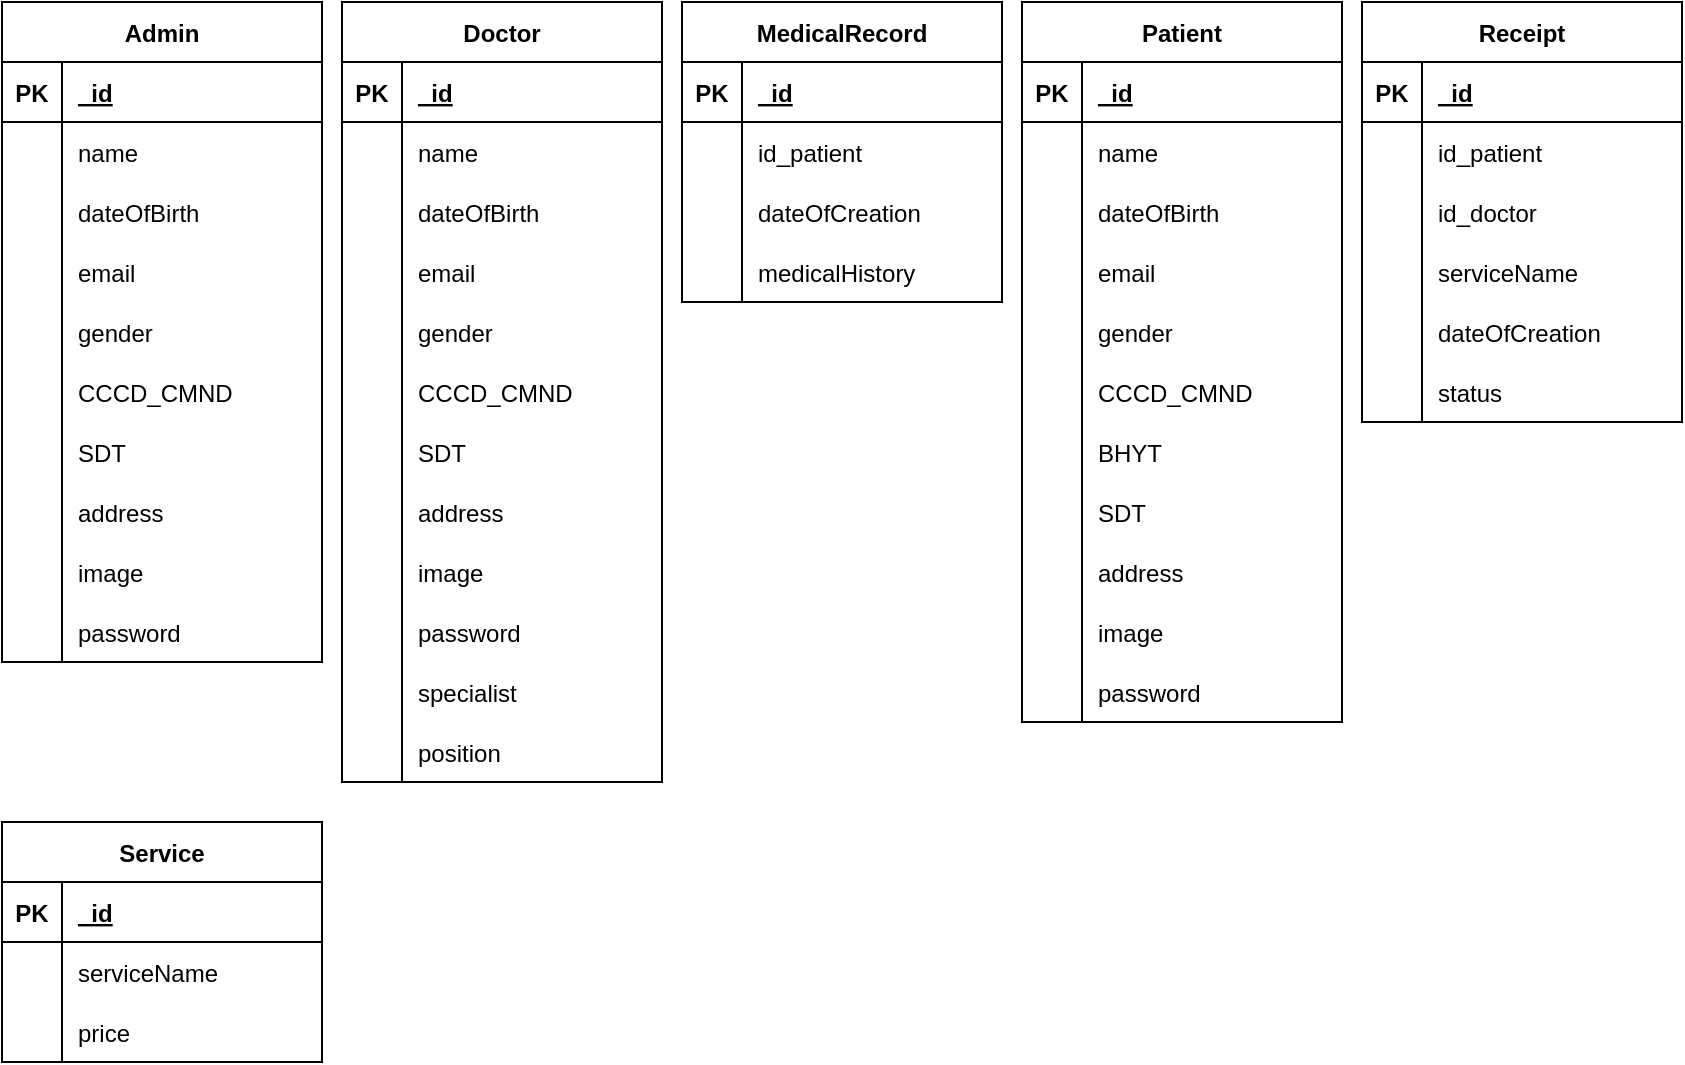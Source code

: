 <mxfile version="20.5.3" type="device"><diagram id="u1Y28nRv0qs1QC55Iq4A" name="Page-1"><mxGraphModel dx="990" dy="539" grid="1" gridSize="10" guides="1" tooltips="1" connect="1" arrows="1" fold="1" page="1" pageScale="1" pageWidth="850" pageHeight="1100" math="0" shadow="0"><root><mxCell id="0"/><mxCell id="1" parent="0"/><mxCell id="cPwUrWJ7BzKLh1DKmQXw-2" value="Admin" style="shape=table;startSize=30;container=1;collapsible=1;childLayout=tableLayout;fixedRows=1;rowLines=0;fontStyle=1;align=center;resizeLast=1;" parent="1" vertex="1"><mxGeometry width="160" height="330" as="geometry"><mxRectangle x="120" y="210" width="80" height="30" as="alternateBounds"/></mxGeometry></mxCell><mxCell id="cPwUrWJ7BzKLh1DKmQXw-3" value="" style="shape=tableRow;horizontal=0;startSize=0;swimlaneHead=0;swimlaneBody=0;fillColor=none;collapsible=0;dropTarget=0;points=[[0,0.5],[1,0.5]];portConstraint=eastwest;top=0;left=0;right=0;bottom=1;" parent="cPwUrWJ7BzKLh1DKmQXw-2" vertex="1"><mxGeometry y="30" width="160" height="30" as="geometry"/></mxCell><mxCell id="cPwUrWJ7BzKLh1DKmQXw-4" value="PK" style="shape=partialRectangle;connectable=0;fillColor=none;top=0;left=0;bottom=0;right=0;fontStyle=1;overflow=hidden;" parent="cPwUrWJ7BzKLh1DKmQXw-3" vertex="1"><mxGeometry width="30" height="30" as="geometry"><mxRectangle width="30" height="30" as="alternateBounds"/></mxGeometry></mxCell><mxCell id="cPwUrWJ7BzKLh1DKmQXw-5" value="_id" style="shape=partialRectangle;connectable=0;fillColor=none;top=0;left=0;bottom=0;right=0;align=left;spacingLeft=6;fontStyle=5;overflow=hidden;" parent="cPwUrWJ7BzKLh1DKmQXw-3" vertex="1"><mxGeometry x="30" width="130" height="30" as="geometry"><mxRectangle width="130" height="30" as="alternateBounds"/></mxGeometry></mxCell><mxCell id="cPwUrWJ7BzKLh1DKmQXw-6" value="" style="shape=tableRow;horizontal=0;startSize=0;swimlaneHead=0;swimlaneBody=0;fillColor=none;collapsible=0;dropTarget=0;points=[[0,0.5],[1,0.5]];portConstraint=eastwest;top=0;left=0;right=0;bottom=0;" parent="cPwUrWJ7BzKLh1DKmQXw-2" vertex="1"><mxGeometry y="60" width="160" height="30" as="geometry"/></mxCell><mxCell id="cPwUrWJ7BzKLh1DKmQXw-7" value="" style="shape=partialRectangle;connectable=0;fillColor=none;top=0;left=0;bottom=0;right=0;editable=1;overflow=hidden;" parent="cPwUrWJ7BzKLh1DKmQXw-6" vertex="1"><mxGeometry width="30" height="30" as="geometry"><mxRectangle width="30" height="30" as="alternateBounds"/></mxGeometry></mxCell><mxCell id="cPwUrWJ7BzKLh1DKmQXw-8" value="name" style="shape=partialRectangle;connectable=0;fillColor=none;top=0;left=0;bottom=0;right=0;align=left;spacingLeft=6;overflow=hidden;" parent="cPwUrWJ7BzKLh1DKmQXw-6" vertex="1"><mxGeometry x="30" width="130" height="30" as="geometry"><mxRectangle width="130" height="30" as="alternateBounds"/></mxGeometry></mxCell><mxCell id="cPwUrWJ7BzKLh1DKmQXw-9" value="" style="shape=tableRow;horizontal=0;startSize=0;swimlaneHead=0;swimlaneBody=0;fillColor=none;collapsible=0;dropTarget=0;points=[[0,0.5],[1,0.5]];portConstraint=eastwest;top=0;left=0;right=0;bottom=0;" parent="cPwUrWJ7BzKLh1DKmQXw-2" vertex="1"><mxGeometry y="90" width="160" height="30" as="geometry"/></mxCell><mxCell id="cPwUrWJ7BzKLh1DKmQXw-10" value="" style="shape=partialRectangle;connectable=0;fillColor=none;top=0;left=0;bottom=0;right=0;editable=1;overflow=hidden;" parent="cPwUrWJ7BzKLh1DKmQXw-9" vertex="1"><mxGeometry width="30" height="30" as="geometry"><mxRectangle width="30" height="30" as="alternateBounds"/></mxGeometry></mxCell><mxCell id="cPwUrWJ7BzKLh1DKmQXw-11" value="dateOfBirth" style="shape=partialRectangle;connectable=0;fillColor=none;top=0;left=0;bottom=0;right=0;align=left;spacingLeft=6;overflow=hidden;" parent="cPwUrWJ7BzKLh1DKmQXw-9" vertex="1"><mxGeometry x="30" width="130" height="30" as="geometry"><mxRectangle width="130" height="30" as="alternateBounds"/></mxGeometry></mxCell><mxCell id="cPwUrWJ7BzKLh1DKmQXw-15" value="" style="shape=tableRow;horizontal=0;startSize=0;swimlaneHead=0;swimlaneBody=0;fillColor=none;collapsible=0;dropTarget=0;points=[[0,0.5],[1,0.5]];portConstraint=eastwest;top=0;left=0;right=0;bottom=0;" parent="cPwUrWJ7BzKLh1DKmQXw-2" vertex="1"><mxGeometry y="120" width="160" height="30" as="geometry"/></mxCell><mxCell id="cPwUrWJ7BzKLh1DKmQXw-16" value="" style="shape=partialRectangle;connectable=0;fillColor=none;top=0;left=0;bottom=0;right=0;editable=1;overflow=hidden;" parent="cPwUrWJ7BzKLh1DKmQXw-15" vertex="1"><mxGeometry width="30" height="30" as="geometry"><mxRectangle width="30" height="30" as="alternateBounds"/></mxGeometry></mxCell><mxCell id="cPwUrWJ7BzKLh1DKmQXw-17" value="email" style="shape=partialRectangle;connectable=0;fillColor=none;top=0;left=0;bottom=0;right=0;align=left;spacingLeft=6;overflow=hidden;" parent="cPwUrWJ7BzKLh1DKmQXw-15" vertex="1"><mxGeometry x="30" width="130" height="30" as="geometry"><mxRectangle width="130" height="30" as="alternateBounds"/></mxGeometry></mxCell><mxCell id="cPwUrWJ7BzKLh1DKmQXw-18" value="" style="shape=tableRow;horizontal=0;startSize=0;swimlaneHead=0;swimlaneBody=0;fillColor=none;collapsible=0;dropTarget=0;points=[[0,0.5],[1,0.5]];portConstraint=eastwest;top=0;left=0;right=0;bottom=0;" parent="cPwUrWJ7BzKLh1DKmQXw-2" vertex="1"><mxGeometry y="150" width="160" height="30" as="geometry"/></mxCell><mxCell id="cPwUrWJ7BzKLh1DKmQXw-19" value="" style="shape=partialRectangle;connectable=0;fillColor=none;top=0;left=0;bottom=0;right=0;editable=1;overflow=hidden;" parent="cPwUrWJ7BzKLh1DKmQXw-18" vertex="1"><mxGeometry width="30" height="30" as="geometry"><mxRectangle width="30" height="30" as="alternateBounds"/></mxGeometry></mxCell><mxCell id="cPwUrWJ7BzKLh1DKmQXw-20" value="gender" style="shape=partialRectangle;connectable=0;fillColor=none;top=0;left=0;bottom=0;right=0;align=left;spacingLeft=6;overflow=hidden;" parent="cPwUrWJ7BzKLh1DKmQXw-18" vertex="1"><mxGeometry x="30" width="130" height="30" as="geometry"><mxRectangle width="130" height="30" as="alternateBounds"/></mxGeometry></mxCell><mxCell id="cPwUrWJ7BzKLh1DKmQXw-21" value="" style="shape=tableRow;horizontal=0;startSize=0;swimlaneHead=0;swimlaneBody=0;fillColor=none;collapsible=0;dropTarget=0;points=[[0,0.5],[1,0.5]];portConstraint=eastwest;top=0;left=0;right=0;bottom=0;" parent="cPwUrWJ7BzKLh1DKmQXw-2" vertex="1"><mxGeometry y="180" width="160" height="30" as="geometry"/></mxCell><mxCell id="cPwUrWJ7BzKLh1DKmQXw-22" value="" style="shape=partialRectangle;connectable=0;fillColor=none;top=0;left=0;bottom=0;right=0;editable=1;overflow=hidden;" parent="cPwUrWJ7BzKLh1DKmQXw-21" vertex="1"><mxGeometry width="30" height="30" as="geometry"><mxRectangle width="30" height="30" as="alternateBounds"/></mxGeometry></mxCell><mxCell id="cPwUrWJ7BzKLh1DKmQXw-23" value="CCCD_CMND" style="shape=partialRectangle;connectable=0;fillColor=none;top=0;left=0;bottom=0;right=0;align=left;spacingLeft=6;overflow=hidden;" parent="cPwUrWJ7BzKLh1DKmQXw-21" vertex="1"><mxGeometry x="30" width="130" height="30" as="geometry"><mxRectangle width="130" height="30" as="alternateBounds"/></mxGeometry></mxCell><mxCell id="cPwUrWJ7BzKLh1DKmQXw-24" value="" style="shape=tableRow;horizontal=0;startSize=0;swimlaneHead=0;swimlaneBody=0;fillColor=none;collapsible=0;dropTarget=0;points=[[0,0.5],[1,0.5]];portConstraint=eastwest;top=0;left=0;right=0;bottom=0;" parent="cPwUrWJ7BzKLh1DKmQXw-2" vertex="1"><mxGeometry y="210" width="160" height="30" as="geometry"/></mxCell><mxCell id="cPwUrWJ7BzKLh1DKmQXw-25" value="" style="shape=partialRectangle;connectable=0;fillColor=none;top=0;left=0;bottom=0;right=0;editable=1;overflow=hidden;" parent="cPwUrWJ7BzKLh1DKmQXw-24" vertex="1"><mxGeometry width="30" height="30" as="geometry"><mxRectangle width="30" height="30" as="alternateBounds"/></mxGeometry></mxCell><mxCell id="cPwUrWJ7BzKLh1DKmQXw-26" value="SDT" style="shape=partialRectangle;connectable=0;fillColor=none;top=0;left=0;bottom=0;right=0;align=left;spacingLeft=6;overflow=hidden;" parent="cPwUrWJ7BzKLh1DKmQXw-24" vertex="1"><mxGeometry x="30" width="130" height="30" as="geometry"><mxRectangle width="130" height="30" as="alternateBounds"/></mxGeometry></mxCell><mxCell id="cPwUrWJ7BzKLh1DKmQXw-27" value="" style="shape=tableRow;horizontal=0;startSize=0;swimlaneHead=0;swimlaneBody=0;fillColor=none;collapsible=0;dropTarget=0;points=[[0,0.5],[1,0.5]];portConstraint=eastwest;top=0;left=0;right=0;bottom=0;" parent="cPwUrWJ7BzKLh1DKmQXw-2" vertex="1"><mxGeometry y="240" width="160" height="30" as="geometry"/></mxCell><mxCell id="cPwUrWJ7BzKLh1DKmQXw-28" value="" style="shape=partialRectangle;connectable=0;fillColor=none;top=0;left=0;bottom=0;right=0;editable=1;overflow=hidden;" parent="cPwUrWJ7BzKLh1DKmQXw-27" vertex="1"><mxGeometry width="30" height="30" as="geometry"><mxRectangle width="30" height="30" as="alternateBounds"/></mxGeometry></mxCell><mxCell id="cPwUrWJ7BzKLh1DKmQXw-29" value="address" style="shape=partialRectangle;connectable=0;fillColor=none;top=0;left=0;bottom=0;right=0;align=left;spacingLeft=6;overflow=hidden;" parent="cPwUrWJ7BzKLh1DKmQXw-27" vertex="1"><mxGeometry x="30" width="130" height="30" as="geometry"><mxRectangle width="130" height="30" as="alternateBounds"/></mxGeometry></mxCell><mxCell id="cPwUrWJ7BzKLh1DKmQXw-30" value="" style="shape=tableRow;horizontal=0;startSize=0;swimlaneHead=0;swimlaneBody=0;fillColor=none;collapsible=0;dropTarget=0;points=[[0,0.5],[1,0.5]];portConstraint=eastwest;top=0;left=0;right=0;bottom=0;" parent="cPwUrWJ7BzKLh1DKmQXw-2" vertex="1"><mxGeometry y="270" width="160" height="30" as="geometry"/></mxCell><mxCell id="cPwUrWJ7BzKLh1DKmQXw-31" value="" style="shape=partialRectangle;connectable=0;fillColor=none;top=0;left=0;bottom=0;right=0;editable=1;overflow=hidden;" parent="cPwUrWJ7BzKLh1DKmQXw-30" vertex="1"><mxGeometry width="30" height="30" as="geometry"><mxRectangle width="30" height="30" as="alternateBounds"/></mxGeometry></mxCell><mxCell id="cPwUrWJ7BzKLh1DKmQXw-32" value="image" style="shape=partialRectangle;connectable=0;fillColor=none;top=0;left=0;bottom=0;right=0;align=left;spacingLeft=6;overflow=hidden;" parent="cPwUrWJ7BzKLh1DKmQXw-30" vertex="1"><mxGeometry x="30" width="130" height="30" as="geometry"><mxRectangle width="130" height="30" as="alternateBounds"/></mxGeometry></mxCell><mxCell id="cPwUrWJ7BzKLh1DKmQXw-12" value="" style="shape=tableRow;horizontal=0;startSize=0;swimlaneHead=0;swimlaneBody=0;fillColor=none;collapsible=0;dropTarget=0;points=[[0,0.5],[1,0.5]];portConstraint=eastwest;top=0;left=0;right=0;bottom=0;" parent="cPwUrWJ7BzKLh1DKmQXw-2" vertex="1"><mxGeometry y="300" width="160" height="30" as="geometry"/></mxCell><mxCell id="cPwUrWJ7BzKLh1DKmQXw-13" value="" style="shape=partialRectangle;connectable=0;fillColor=none;top=0;left=0;bottom=0;right=0;editable=1;overflow=hidden;" parent="cPwUrWJ7BzKLh1DKmQXw-12" vertex="1"><mxGeometry width="30" height="30" as="geometry"><mxRectangle width="30" height="30" as="alternateBounds"/></mxGeometry></mxCell><mxCell id="cPwUrWJ7BzKLh1DKmQXw-14" value="password" style="shape=partialRectangle;connectable=0;fillColor=none;top=0;left=0;bottom=0;right=0;align=left;spacingLeft=6;overflow=hidden;" parent="cPwUrWJ7BzKLh1DKmQXw-12" vertex="1"><mxGeometry x="30" width="130" height="30" as="geometry"><mxRectangle width="130" height="30" as="alternateBounds"/></mxGeometry></mxCell><mxCell id="cPwUrWJ7BzKLh1DKmQXw-33" value="Doctor" style="shape=table;startSize=30;container=1;collapsible=1;childLayout=tableLayout;fixedRows=1;rowLines=0;fontStyle=1;align=center;resizeLast=1;" parent="1" vertex="1"><mxGeometry x="170" width="160" height="390" as="geometry"><mxRectangle x="120" y="210" width="80" height="30" as="alternateBounds"/></mxGeometry></mxCell><mxCell id="cPwUrWJ7BzKLh1DKmQXw-34" value="" style="shape=tableRow;horizontal=0;startSize=0;swimlaneHead=0;swimlaneBody=0;fillColor=none;collapsible=0;dropTarget=0;points=[[0,0.5],[1,0.5]];portConstraint=eastwest;top=0;left=0;right=0;bottom=1;" parent="cPwUrWJ7BzKLh1DKmQXw-33" vertex="1"><mxGeometry y="30" width="160" height="30" as="geometry"/></mxCell><mxCell id="cPwUrWJ7BzKLh1DKmQXw-35" value="PK" style="shape=partialRectangle;connectable=0;fillColor=none;top=0;left=0;bottom=0;right=0;fontStyle=1;overflow=hidden;" parent="cPwUrWJ7BzKLh1DKmQXw-34" vertex="1"><mxGeometry width="30" height="30" as="geometry"><mxRectangle width="30" height="30" as="alternateBounds"/></mxGeometry></mxCell><mxCell id="cPwUrWJ7BzKLh1DKmQXw-36" value="_id" style="shape=partialRectangle;connectable=0;fillColor=none;top=0;left=0;bottom=0;right=0;align=left;spacingLeft=6;fontStyle=5;overflow=hidden;" parent="cPwUrWJ7BzKLh1DKmQXw-34" vertex="1"><mxGeometry x="30" width="130" height="30" as="geometry"><mxRectangle width="130" height="30" as="alternateBounds"/></mxGeometry></mxCell><mxCell id="cPwUrWJ7BzKLh1DKmQXw-37" value="" style="shape=tableRow;horizontal=0;startSize=0;swimlaneHead=0;swimlaneBody=0;fillColor=none;collapsible=0;dropTarget=0;points=[[0,0.5],[1,0.5]];portConstraint=eastwest;top=0;left=0;right=0;bottom=0;" parent="cPwUrWJ7BzKLh1DKmQXw-33" vertex="1"><mxGeometry y="60" width="160" height="30" as="geometry"/></mxCell><mxCell id="cPwUrWJ7BzKLh1DKmQXw-38" value="" style="shape=partialRectangle;connectable=0;fillColor=none;top=0;left=0;bottom=0;right=0;editable=1;overflow=hidden;" parent="cPwUrWJ7BzKLh1DKmQXw-37" vertex="1"><mxGeometry width="30" height="30" as="geometry"><mxRectangle width="30" height="30" as="alternateBounds"/></mxGeometry></mxCell><mxCell id="cPwUrWJ7BzKLh1DKmQXw-39" value="name" style="shape=partialRectangle;connectable=0;fillColor=none;top=0;left=0;bottom=0;right=0;align=left;spacingLeft=6;overflow=hidden;" parent="cPwUrWJ7BzKLh1DKmQXw-37" vertex="1"><mxGeometry x="30" width="130" height="30" as="geometry"><mxRectangle width="130" height="30" as="alternateBounds"/></mxGeometry></mxCell><mxCell id="cPwUrWJ7BzKLh1DKmQXw-40" value="" style="shape=tableRow;horizontal=0;startSize=0;swimlaneHead=0;swimlaneBody=0;fillColor=none;collapsible=0;dropTarget=0;points=[[0,0.5],[1,0.5]];portConstraint=eastwest;top=0;left=0;right=0;bottom=0;" parent="cPwUrWJ7BzKLh1DKmQXw-33" vertex="1"><mxGeometry y="90" width="160" height="30" as="geometry"/></mxCell><mxCell id="cPwUrWJ7BzKLh1DKmQXw-41" value="" style="shape=partialRectangle;connectable=0;fillColor=none;top=0;left=0;bottom=0;right=0;editable=1;overflow=hidden;" parent="cPwUrWJ7BzKLh1DKmQXw-40" vertex="1"><mxGeometry width="30" height="30" as="geometry"><mxRectangle width="30" height="30" as="alternateBounds"/></mxGeometry></mxCell><mxCell id="cPwUrWJ7BzKLh1DKmQXw-42" value="dateOfBirth" style="shape=partialRectangle;connectable=0;fillColor=none;top=0;left=0;bottom=0;right=0;align=left;spacingLeft=6;overflow=hidden;" parent="cPwUrWJ7BzKLh1DKmQXw-40" vertex="1"><mxGeometry x="30" width="130" height="30" as="geometry"><mxRectangle width="130" height="30" as="alternateBounds"/></mxGeometry></mxCell><mxCell id="cPwUrWJ7BzKLh1DKmQXw-43" value="" style="shape=tableRow;horizontal=0;startSize=0;swimlaneHead=0;swimlaneBody=0;fillColor=none;collapsible=0;dropTarget=0;points=[[0,0.5],[1,0.5]];portConstraint=eastwest;top=0;left=0;right=0;bottom=0;" parent="cPwUrWJ7BzKLh1DKmQXw-33" vertex="1"><mxGeometry y="120" width="160" height="30" as="geometry"/></mxCell><mxCell id="cPwUrWJ7BzKLh1DKmQXw-44" value="" style="shape=partialRectangle;connectable=0;fillColor=none;top=0;left=0;bottom=0;right=0;editable=1;overflow=hidden;" parent="cPwUrWJ7BzKLh1DKmQXw-43" vertex="1"><mxGeometry width="30" height="30" as="geometry"><mxRectangle width="30" height="30" as="alternateBounds"/></mxGeometry></mxCell><mxCell id="cPwUrWJ7BzKLh1DKmQXw-45" value="email" style="shape=partialRectangle;connectable=0;fillColor=none;top=0;left=0;bottom=0;right=0;align=left;spacingLeft=6;overflow=hidden;" parent="cPwUrWJ7BzKLh1DKmQXw-43" vertex="1"><mxGeometry x="30" width="130" height="30" as="geometry"><mxRectangle width="130" height="30" as="alternateBounds"/></mxGeometry></mxCell><mxCell id="cPwUrWJ7BzKLh1DKmQXw-46" value="" style="shape=tableRow;horizontal=0;startSize=0;swimlaneHead=0;swimlaneBody=0;fillColor=none;collapsible=0;dropTarget=0;points=[[0,0.5],[1,0.5]];portConstraint=eastwest;top=0;left=0;right=0;bottom=0;" parent="cPwUrWJ7BzKLh1DKmQXw-33" vertex="1"><mxGeometry y="150" width="160" height="30" as="geometry"/></mxCell><mxCell id="cPwUrWJ7BzKLh1DKmQXw-47" value="" style="shape=partialRectangle;connectable=0;fillColor=none;top=0;left=0;bottom=0;right=0;editable=1;overflow=hidden;" parent="cPwUrWJ7BzKLh1DKmQXw-46" vertex="1"><mxGeometry width="30" height="30" as="geometry"><mxRectangle width="30" height="30" as="alternateBounds"/></mxGeometry></mxCell><mxCell id="cPwUrWJ7BzKLh1DKmQXw-48" value="gender" style="shape=partialRectangle;connectable=0;fillColor=none;top=0;left=0;bottom=0;right=0;align=left;spacingLeft=6;overflow=hidden;" parent="cPwUrWJ7BzKLh1DKmQXw-46" vertex="1"><mxGeometry x="30" width="130" height="30" as="geometry"><mxRectangle width="130" height="30" as="alternateBounds"/></mxGeometry></mxCell><mxCell id="cPwUrWJ7BzKLh1DKmQXw-49" value="" style="shape=tableRow;horizontal=0;startSize=0;swimlaneHead=0;swimlaneBody=0;fillColor=none;collapsible=0;dropTarget=0;points=[[0,0.5],[1,0.5]];portConstraint=eastwest;top=0;left=0;right=0;bottom=0;" parent="cPwUrWJ7BzKLh1DKmQXw-33" vertex="1"><mxGeometry y="180" width="160" height="30" as="geometry"/></mxCell><mxCell id="cPwUrWJ7BzKLh1DKmQXw-50" value="" style="shape=partialRectangle;connectable=0;fillColor=none;top=0;left=0;bottom=0;right=0;editable=1;overflow=hidden;" parent="cPwUrWJ7BzKLh1DKmQXw-49" vertex="1"><mxGeometry width="30" height="30" as="geometry"><mxRectangle width="30" height="30" as="alternateBounds"/></mxGeometry></mxCell><mxCell id="cPwUrWJ7BzKLh1DKmQXw-51" value="CCCD_CMND" style="shape=partialRectangle;connectable=0;fillColor=none;top=0;left=0;bottom=0;right=0;align=left;spacingLeft=6;overflow=hidden;" parent="cPwUrWJ7BzKLh1DKmQXw-49" vertex="1"><mxGeometry x="30" width="130" height="30" as="geometry"><mxRectangle width="130" height="30" as="alternateBounds"/></mxGeometry></mxCell><mxCell id="cPwUrWJ7BzKLh1DKmQXw-52" value="" style="shape=tableRow;horizontal=0;startSize=0;swimlaneHead=0;swimlaneBody=0;fillColor=none;collapsible=0;dropTarget=0;points=[[0,0.5],[1,0.5]];portConstraint=eastwest;top=0;left=0;right=0;bottom=0;" parent="cPwUrWJ7BzKLh1DKmQXw-33" vertex="1"><mxGeometry y="210" width="160" height="30" as="geometry"/></mxCell><mxCell id="cPwUrWJ7BzKLh1DKmQXw-53" value="" style="shape=partialRectangle;connectable=0;fillColor=none;top=0;left=0;bottom=0;right=0;editable=1;overflow=hidden;" parent="cPwUrWJ7BzKLh1DKmQXw-52" vertex="1"><mxGeometry width="30" height="30" as="geometry"><mxRectangle width="30" height="30" as="alternateBounds"/></mxGeometry></mxCell><mxCell id="cPwUrWJ7BzKLh1DKmQXw-54" value="SDT" style="shape=partialRectangle;connectable=0;fillColor=none;top=0;left=0;bottom=0;right=0;align=left;spacingLeft=6;overflow=hidden;" parent="cPwUrWJ7BzKLh1DKmQXw-52" vertex="1"><mxGeometry x="30" width="130" height="30" as="geometry"><mxRectangle width="130" height="30" as="alternateBounds"/></mxGeometry></mxCell><mxCell id="cPwUrWJ7BzKLh1DKmQXw-55" value="" style="shape=tableRow;horizontal=0;startSize=0;swimlaneHead=0;swimlaneBody=0;fillColor=none;collapsible=0;dropTarget=0;points=[[0,0.5],[1,0.5]];portConstraint=eastwest;top=0;left=0;right=0;bottom=0;" parent="cPwUrWJ7BzKLh1DKmQXw-33" vertex="1"><mxGeometry y="240" width="160" height="30" as="geometry"/></mxCell><mxCell id="cPwUrWJ7BzKLh1DKmQXw-56" value="" style="shape=partialRectangle;connectable=0;fillColor=none;top=0;left=0;bottom=0;right=0;editable=1;overflow=hidden;" parent="cPwUrWJ7BzKLh1DKmQXw-55" vertex="1"><mxGeometry width="30" height="30" as="geometry"><mxRectangle width="30" height="30" as="alternateBounds"/></mxGeometry></mxCell><mxCell id="cPwUrWJ7BzKLh1DKmQXw-57" value="address" style="shape=partialRectangle;connectable=0;fillColor=none;top=0;left=0;bottom=0;right=0;align=left;spacingLeft=6;overflow=hidden;" parent="cPwUrWJ7BzKLh1DKmQXw-55" vertex="1"><mxGeometry x="30" width="130" height="30" as="geometry"><mxRectangle width="130" height="30" as="alternateBounds"/></mxGeometry></mxCell><mxCell id="cPwUrWJ7BzKLh1DKmQXw-58" value="" style="shape=tableRow;horizontal=0;startSize=0;swimlaneHead=0;swimlaneBody=0;fillColor=none;collapsible=0;dropTarget=0;points=[[0,0.5],[1,0.5]];portConstraint=eastwest;top=0;left=0;right=0;bottom=0;" parent="cPwUrWJ7BzKLh1DKmQXw-33" vertex="1"><mxGeometry y="270" width="160" height="30" as="geometry"/></mxCell><mxCell id="cPwUrWJ7BzKLh1DKmQXw-59" value="" style="shape=partialRectangle;connectable=0;fillColor=none;top=0;left=0;bottom=0;right=0;editable=1;overflow=hidden;" parent="cPwUrWJ7BzKLh1DKmQXw-58" vertex="1"><mxGeometry width="30" height="30" as="geometry"><mxRectangle width="30" height="30" as="alternateBounds"/></mxGeometry></mxCell><mxCell id="cPwUrWJ7BzKLh1DKmQXw-60" value="image" style="shape=partialRectangle;connectable=0;fillColor=none;top=0;left=0;bottom=0;right=0;align=left;spacingLeft=6;overflow=hidden;" parent="cPwUrWJ7BzKLh1DKmQXw-58" vertex="1"><mxGeometry x="30" width="130" height="30" as="geometry"><mxRectangle width="130" height="30" as="alternateBounds"/></mxGeometry></mxCell><mxCell id="cPwUrWJ7BzKLh1DKmQXw-61" value="" style="shape=tableRow;horizontal=0;startSize=0;swimlaneHead=0;swimlaneBody=0;fillColor=none;collapsible=0;dropTarget=0;points=[[0,0.5],[1,0.5]];portConstraint=eastwest;top=0;left=0;right=0;bottom=0;" parent="cPwUrWJ7BzKLh1DKmQXw-33" vertex="1"><mxGeometry y="300" width="160" height="30" as="geometry"/></mxCell><mxCell id="cPwUrWJ7BzKLh1DKmQXw-62" value="" style="shape=partialRectangle;connectable=0;fillColor=none;top=0;left=0;bottom=0;right=0;editable=1;overflow=hidden;" parent="cPwUrWJ7BzKLh1DKmQXw-61" vertex="1"><mxGeometry width="30" height="30" as="geometry"><mxRectangle width="30" height="30" as="alternateBounds"/></mxGeometry></mxCell><mxCell id="cPwUrWJ7BzKLh1DKmQXw-63" value="password" style="shape=partialRectangle;connectable=0;fillColor=none;top=0;left=0;bottom=0;right=0;align=left;spacingLeft=6;overflow=hidden;" parent="cPwUrWJ7BzKLh1DKmQXw-61" vertex="1"><mxGeometry x="30" width="130" height="30" as="geometry"><mxRectangle width="130" height="30" as="alternateBounds"/></mxGeometry></mxCell><mxCell id="cPwUrWJ7BzKLh1DKmQXw-64" value="" style="shape=tableRow;horizontal=0;startSize=0;swimlaneHead=0;swimlaneBody=0;fillColor=none;collapsible=0;dropTarget=0;points=[[0,0.5],[1,0.5]];portConstraint=eastwest;top=0;left=0;right=0;bottom=0;" parent="cPwUrWJ7BzKLh1DKmQXw-33" vertex="1"><mxGeometry y="330" width="160" height="30" as="geometry"/></mxCell><mxCell id="cPwUrWJ7BzKLh1DKmQXw-65" value="" style="shape=partialRectangle;connectable=0;fillColor=none;top=0;left=0;bottom=0;right=0;editable=1;overflow=hidden;" parent="cPwUrWJ7BzKLh1DKmQXw-64" vertex="1"><mxGeometry width="30" height="30" as="geometry"><mxRectangle width="30" height="30" as="alternateBounds"/></mxGeometry></mxCell><mxCell id="cPwUrWJ7BzKLh1DKmQXw-66" value="specialist" style="shape=partialRectangle;connectable=0;fillColor=none;top=0;left=0;bottom=0;right=0;align=left;spacingLeft=6;overflow=hidden;" parent="cPwUrWJ7BzKLh1DKmQXw-64" vertex="1"><mxGeometry x="30" width="130" height="30" as="geometry"><mxRectangle width="130" height="30" as="alternateBounds"/></mxGeometry></mxCell><mxCell id="cPwUrWJ7BzKLh1DKmQXw-67" value="" style="shape=tableRow;horizontal=0;startSize=0;swimlaneHead=0;swimlaneBody=0;fillColor=none;collapsible=0;dropTarget=0;points=[[0,0.5],[1,0.5]];portConstraint=eastwest;top=0;left=0;right=0;bottom=0;" parent="cPwUrWJ7BzKLh1DKmQXw-33" vertex="1"><mxGeometry y="360" width="160" height="30" as="geometry"/></mxCell><mxCell id="cPwUrWJ7BzKLh1DKmQXw-68" value="" style="shape=partialRectangle;connectable=0;fillColor=none;top=0;left=0;bottom=0;right=0;editable=1;overflow=hidden;" parent="cPwUrWJ7BzKLh1DKmQXw-67" vertex="1"><mxGeometry width="30" height="30" as="geometry"><mxRectangle width="30" height="30" as="alternateBounds"/></mxGeometry></mxCell><mxCell id="cPwUrWJ7BzKLh1DKmQXw-69" value="position" style="shape=partialRectangle;connectable=0;fillColor=none;top=0;left=0;bottom=0;right=0;align=left;spacingLeft=6;overflow=hidden;" parent="cPwUrWJ7BzKLh1DKmQXw-67" vertex="1"><mxGeometry x="30" width="130" height="30" as="geometry"><mxRectangle width="130" height="30" as="alternateBounds"/></mxGeometry></mxCell><mxCell id="cPwUrWJ7BzKLh1DKmQXw-70" value="MedicalRecord" style="shape=table;startSize=30;container=1;collapsible=1;childLayout=tableLayout;fixedRows=1;rowLines=0;fontStyle=1;align=center;resizeLast=1;" parent="1" vertex="1"><mxGeometry x="340" width="160" height="150" as="geometry"><mxRectangle x="120" y="210" width="80" height="30" as="alternateBounds"/></mxGeometry></mxCell><mxCell id="cPwUrWJ7BzKLh1DKmQXw-71" value="" style="shape=tableRow;horizontal=0;startSize=0;swimlaneHead=0;swimlaneBody=0;fillColor=none;collapsible=0;dropTarget=0;points=[[0,0.5],[1,0.5]];portConstraint=eastwest;top=0;left=0;right=0;bottom=1;" parent="cPwUrWJ7BzKLh1DKmQXw-70" vertex="1"><mxGeometry y="30" width="160" height="30" as="geometry"/></mxCell><mxCell id="cPwUrWJ7BzKLh1DKmQXw-72" value="PK" style="shape=partialRectangle;connectable=0;fillColor=none;top=0;left=0;bottom=0;right=0;fontStyle=1;overflow=hidden;" parent="cPwUrWJ7BzKLh1DKmQXw-71" vertex="1"><mxGeometry width="30" height="30" as="geometry"><mxRectangle width="30" height="30" as="alternateBounds"/></mxGeometry></mxCell><mxCell id="cPwUrWJ7BzKLh1DKmQXw-73" value="_id" style="shape=partialRectangle;connectable=0;fillColor=none;top=0;left=0;bottom=0;right=0;align=left;spacingLeft=6;fontStyle=5;overflow=hidden;" parent="cPwUrWJ7BzKLh1DKmQXw-71" vertex="1"><mxGeometry x="30" width="130" height="30" as="geometry"><mxRectangle width="130" height="30" as="alternateBounds"/></mxGeometry></mxCell><mxCell id="cPwUrWJ7BzKLh1DKmQXw-74" value="" style="shape=tableRow;horizontal=0;startSize=0;swimlaneHead=0;swimlaneBody=0;fillColor=none;collapsible=0;dropTarget=0;points=[[0,0.5],[1,0.5]];portConstraint=eastwest;top=0;left=0;right=0;bottom=0;" parent="cPwUrWJ7BzKLh1DKmQXw-70" vertex="1"><mxGeometry y="60" width="160" height="30" as="geometry"/></mxCell><mxCell id="cPwUrWJ7BzKLh1DKmQXw-75" value="" style="shape=partialRectangle;connectable=0;fillColor=none;top=0;left=0;bottom=0;right=0;editable=1;overflow=hidden;" parent="cPwUrWJ7BzKLh1DKmQXw-74" vertex="1"><mxGeometry width="30" height="30" as="geometry"><mxRectangle width="30" height="30" as="alternateBounds"/></mxGeometry></mxCell><mxCell id="cPwUrWJ7BzKLh1DKmQXw-76" value="id_patient" style="shape=partialRectangle;connectable=0;fillColor=none;top=0;left=0;bottom=0;right=0;align=left;spacingLeft=6;overflow=hidden;" parent="cPwUrWJ7BzKLh1DKmQXw-74" vertex="1"><mxGeometry x="30" width="130" height="30" as="geometry"><mxRectangle width="130" height="30" as="alternateBounds"/></mxGeometry></mxCell><mxCell id="cPwUrWJ7BzKLh1DKmQXw-80" value="" style="shape=tableRow;horizontal=0;startSize=0;swimlaneHead=0;swimlaneBody=0;fillColor=none;collapsible=0;dropTarget=0;points=[[0,0.5],[1,0.5]];portConstraint=eastwest;top=0;left=0;right=0;bottom=0;" parent="cPwUrWJ7BzKLh1DKmQXw-70" vertex="1"><mxGeometry y="90" width="160" height="30" as="geometry"/></mxCell><mxCell id="cPwUrWJ7BzKLh1DKmQXw-81" value="" style="shape=partialRectangle;connectable=0;fillColor=none;top=0;left=0;bottom=0;right=0;editable=1;overflow=hidden;" parent="cPwUrWJ7BzKLh1DKmQXw-80" vertex="1"><mxGeometry width="30" height="30" as="geometry"><mxRectangle width="30" height="30" as="alternateBounds"/></mxGeometry></mxCell><mxCell id="cPwUrWJ7BzKLh1DKmQXw-82" value="dateOfCreation" style="shape=partialRectangle;connectable=0;fillColor=none;top=0;left=0;bottom=0;right=0;align=left;spacingLeft=6;overflow=hidden;" parent="cPwUrWJ7BzKLh1DKmQXw-80" vertex="1"><mxGeometry x="30" width="130" height="30" as="geometry"><mxRectangle width="130" height="30" as="alternateBounds"/></mxGeometry></mxCell><mxCell id="cPwUrWJ7BzKLh1DKmQXw-83" value="" style="shape=tableRow;horizontal=0;startSize=0;swimlaneHead=0;swimlaneBody=0;fillColor=none;collapsible=0;dropTarget=0;points=[[0,0.5],[1,0.5]];portConstraint=eastwest;top=0;left=0;right=0;bottom=0;" parent="cPwUrWJ7BzKLh1DKmQXw-70" vertex="1"><mxGeometry y="120" width="160" height="30" as="geometry"/></mxCell><mxCell id="cPwUrWJ7BzKLh1DKmQXw-84" value="" style="shape=partialRectangle;connectable=0;fillColor=none;top=0;left=0;bottom=0;right=0;editable=1;overflow=hidden;" parent="cPwUrWJ7BzKLh1DKmQXw-83" vertex="1"><mxGeometry width="30" height="30" as="geometry"><mxRectangle width="30" height="30" as="alternateBounds"/></mxGeometry></mxCell><mxCell id="cPwUrWJ7BzKLh1DKmQXw-85" value="medicalHistory" style="shape=partialRectangle;connectable=0;fillColor=none;top=0;left=0;bottom=0;right=0;align=left;spacingLeft=6;overflow=hidden;" parent="cPwUrWJ7BzKLh1DKmQXw-83" vertex="1"><mxGeometry x="30" width="130" height="30" as="geometry"><mxRectangle width="130" height="30" as="alternateBounds"/></mxGeometry></mxCell><mxCell id="cPwUrWJ7BzKLh1DKmQXw-101" value="Patient" style="shape=table;startSize=30;container=1;collapsible=1;childLayout=tableLayout;fixedRows=1;rowLines=0;fontStyle=1;align=center;resizeLast=1;" parent="1" vertex="1"><mxGeometry x="510" width="160" height="360" as="geometry"><mxRectangle x="120" y="210" width="80" height="30" as="alternateBounds"/></mxGeometry></mxCell><mxCell id="cPwUrWJ7BzKLh1DKmQXw-102" value="" style="shape=tableRow;horizontal=0;startSize=0;swimlaneHead=0;swimlaneBody=0;fillColor=none;collapsible=0;dropTarget=0;points=[[0,0.5],[1,0.5]];portConstraint=eastwest;top=0;left=0;right=0;bottom=1;" parent="cPwUrWJ7BzKLh1DKmQXw-101" vertex="1"><mxGeometry y="30" width="160" height="30" as="geometry"/></mxCell><mxCell id="cPwUrWJ7BzKLh1DKmQXw-103" value="PK" style="shape=partialRectangle;connectable=0;fillColor=none;top=0;left=0;bottom=0;right=0;fontStyle=1;overflow=hidden;" parent="cPwUrWJ7BzKLh1DKmQXw-102" vertex="1"><mxGeometry width="30" height="30" as="geometry"><mxRectangle width="30" height="30" as="alternateBounds"/></mxGeometry></mxCell><mxCell id="cPwUrWJ7BzKLh1DKmQXw-104" value="_id" style="shape=partialRectangle;connectable=0;fillColor=none;top=0;left=0;bottom=0;right=0;align=left;spacingLeft=6;fontStyle=5;overflow=hidden;" parent="cPwUrWJ7BzKLh1DKmQXw-102" vertex="1"><mxGeometry x="30" width="130" height="30" as="geometry"><mxRectangle width="130" height="30" as="alternateBounds"/></mxGeometry></mxCell><mxCell id="cPwUrWJ7BzKLh1DKmQXw-105" value="" style="shape=tableRow;horizontal=0;startSize=0;swimlaneHead=0;swimlaneBody=0;fillColor=none;collapsible=0;dropTarget=0;points=[[0,0.5],[1,0.5]];portConstraint=eastwest;top=0;left=0;right=0;bottom=0;" parent="cPwUrWJ7BzKLh1DKmQXw-101" vertex="1"><mxGeometry y="60" width="160" height="30" as="geometry"/></mxCell><mxCell id="cPwUrWJ7BzKLh1DKmQXw-106" value="" style="shape=partialRectangle;connectable=0;fillColor=none;top=0;left=0;bottom=0;right=0;editable=1;overflow=hidden;" parent="cPwUrWJ7BzKLh1DKmQXw-105" vertex="1"><mxGeometry width="30" height="30" as="geometry"><mxRectangle width="30" height="30" as="alternateBounds"/></mxGeometry></mxCell><mxCell id="cPwUrWJ7BzKLh1DKmQXw-107" value="name" style="shape=partialRectangle;connectable=0;fillColor=none;top=0;left=0;bottom=0;right=0;align=left;spacingLeft=6;overflow=hidden;" parent="cPwUrWJ7BzKLh1DKmQXw-105" vertex="1"><mxGeometry x="30" width="130" height="30" as="geometry"><mxRectangle width="130" height="30" as="alternateBounds"/></mxGeometry></mxCell><mxCell id="cPwUrWJ7BzKLh1DKmQXw-108" value="" style="shape=tableRow;horizontal=0;startSize=0;swimlaneHead=0;swimlaneBody=0;fillColor=none;collapsible=0;dropTarget=0;points=[[0,0.5],[1,0.5]];portConstraint=eastwest;top=0;left=0;right=0;bottom=0;" parent="cPwUrWJ7BzKLh1DKmQXw-101" vertex="1"><mxGeometry y="90" width="160" height="30" as="geometry"/></mxCell><mxCell id="cPwUrWJ7BzKLh1DKmQXw-109" value="" style="shape=partialRectangle;connectable=0;fillColor=none;top=0;left=0;bottom=0;right=0;editable=1;overflow=hidden;" parent="cPwUrWJ7BzKLh1DKmQXw-108" vertex="1"><mxGeometry width="30" height="30" as="geometry"><mxRectangle width="30" height="30" as="alternateBounds"/></mxGeometry></mxCell><mxCell id="cPwUrWJ7BzKLh1DKmQXw-110" value="dateOfBirth" style="shape=partialRectangle;connectable=0;fillColor=none;top=0;left=0;bottom=0;right=0;align=left;spacingLeft=6;overflow=hidden;" parent="cPwUrWJ7BzKLh1DKmQXw-108" vertex="1"><mxGeometry x="30" width="130" height="30" as="geometry"><mxRectangle width="130" height="30" as="alternateBounds"/></mxGeometry></mxCell><mxCell id="cPwUrWJ7BzKLh1DKmQXw-111" value="" style="shape=tableRow;horizontal=0;startSize=0;swimlaneHead=0;swimlaneBody=0;fillColor=none;collapsible=0;dropTarget=0;points=[[0,0.5],[1,0.5]];portConstraint=eastwest;top=0;left=0;right=0;bottom=0;" parent="cPwUrWJ7BzKLh1DKmQXw-101" vertex="1"><mxGeometry y="120" width="160" height="30" as="geometry"/></mxCell><mxCell id="cPwUrWJ7BzKLh1DKmQXw-112" value="" style="shape=partialRectangle;connectable=0;fillColor=none;top=0;left=0;bottom=0;right=0;editable=1;overflow=hidden;" parent="cPwUrWJ7BzKLh1DKmQXw-111" vertex="1"><mxGeometry width="30" height="30" as="geometry"><mxRectangle width="30" height="30" as="alternateBounds"/></mxGeometry></mxCell><mxCell id="cPwUrWJ7BzKLh1DKmQXw-113" value="email" style="shape=partialRectangle;connectable=0;fillColor=none;top=0;left=0;bottom=0;right=0;align=left;spacingLeft=6;overflow=hidden;" parent="cPwUrWJ7BzKLh1DKmQXw-111" vertex="1"><mxGeometry x="30" width="130" height="30" as="geometry"><mxRectangle width="130" height="30" as="alternateBounds"/></mxGeometry></mxCell><mxCell id="cPwUrWJ7BzKLh1DKmQXw-114" value="" style="shape=tableRow;horizontal=0;startSize=0;swimlaneHead=0;swimlaneBody=0;fillColor=none;collapsible=0;dropTarget=0;points=[[0,0.5],[1,0.5]];portConstraint=eastwest;top=0;left=0;right=0;bottom=0;" parent="cPwUrWJ7BzKLh1DKmQXw-101" vertex="1"><mxGeometry y="150" width="160" height="30" as="geometry"/></mxCell><mxCell id="cPwUrWJ7BzKLh1DKmQXw-115" value="" style="shape=partialRectangle;connectable=0;fillColor=none;top=0;left=0;bottom=0;right=0;editable=1;overflow=hidden;" parent="cPwUrWJ7BzKLh1DKmQXw-114" vertex="1"><mxGeometry width="30" height="30" as="geometry"><mxRectangle width="30" height="30" as="alternateBounds"/></mxGeometry></mxCell><mxCell id="cPwUrWJ7BzKLh1DKmQXw-116" value="gender" style="shape=partialRectangle;connectable=0;fillColor=none;top=0;left=0;bottom=0;right=0;align=left;spacingLeft=6;overflow=hidden;" parent="cPwUrWJ7BzKLh1DKmQXw-114" vertex="1"><mxGeometry x="30" width="130" height="30" as="geometry"><mxRectangle width="130" height="30" as="alternateBounds"/></mxGeometry></mxCell><mxCell id="cPwUrWJ7BzKLh1DKmQXw-117" value="" style="shape=tableRow;horizontal=0;startSize=0;swimlaneHead=0;swimlaneBody=0;fillColor=none;collapsible=0;dropTarget=0;points=[[0,0.5],[1,0.5]];portConstraint=eastwest;top=0;left=0;right=0;bottom=0;" parent="cPwUrWJ7BzKLh1DKmQXw-101" vertex="1"><mxGeometry y="180" width="160" height="30" as="geometry"/></mxCell><mxCell id="cPwUrWJ7BzKLh1DKmQXw-118" value="" style="shape=partialRectangle;connectable=0;fillColor=none;top=0;left=0;bottom=0;right=0;editable=1;overflow=hidden;" parent="cPwUrWJ7BzKLh1DKmQXw-117" vertex="1"><mxGeometry width="30" height="30" as="geometry"><mxRectangle width="30" height="30" as="alternateBounds"/></mxGeometry></mxCell><mxCell id="cPwUrWJ7BzKLh1DKmQXw-119" value="CCCD_CMND" style="shape=partialRectangle;connectable=0;fillColor=none;top=0;left=0;bottom=0;right=0;align=left;spacingLeft=6;overflow=hidden;" parent="cPwUrWJ7BzKLh1DKmQXw-117" vertex="1"><mxGeometry x="30" width="130" height="30" as="geometry"><mxRectangle width="130" height="30" as="alternateBounds"/></mxGeometry></mxCell><mxCell id="cPwUrWJ7BzKLh1DKmQXw-135" value="" style="shape=tableRow;horizontal=0;startSize=0;swimlaneHead=0;swimlaneBody=0;fillColor=none;collapsible=0;dropTarget=0;points=[[0,0.5],[1,0.5]];portConstraint=eastwest;top=0;left=0;right=0;bottom=0;" parent="cPwUrWJ7BzKLh1DKmQXw-101" vertex="1"><mxGeometry y="210" width="160" height="30" as="geometry"/></mxCell><mxCell id="cPwUrWJ7BzKLh1DKmQXw-136" value="" style="shape=partialRectangle;connectable=0;fillColor=none;top=0;left=0;bottom=0;right=0;editable=1;overflow=hidden;" parent="cPwUrWJ7BzKLh1DKmQXw-135" vertex="1"><mxGeometry width="30" height="30" as="geometry"><mxRectangle width="30" height="30" as="alternateBounds"/></mxGeometry></mxCell><mxCell id="cPwUrWJ7BzKLh1DKmQXw-137" value="BHYT" style="shape=partialRectangle;connectable=0;fillColor=none;top=0;left=0;bottom=0;right=0;align=left;spacingLeft=6;overflow=hidden;" parent="cPwUrWJ7BzKLh1DKmQXw-135" vertex="1"><mxGeometry x="30" width="130" height="30" as="geometry"><mxRectangle width="130" height="30" as="alternateBounds"/></mxGeometry></mxCell><mxCell id="cPwUrWJ7BzKLh1DKmQXw-120" value="" style="shape=tableRow;horizontal=0;startSize=0;swimlaneHead=0;swimlaneBody=0;fillColor=none;collapsible=0;dropTarget=0;points=[[0,0.5],[1,0.5]];portConstraint=eastwest;top=0;left=0;right=0;bottom=0;" parent="cPwUrWJ7BzKLh1DKmQXw-101" vertex="1"><mxGeometry y="240" width="160" height="30" as="geometry"/></mxCell><mxCell id="cPwUrWJ7BzKLh1DKmQXw-121" value="" style="shape=partialRectangle;connectable=0;fillColor=none;top=0;left=0;bottom=0;right=0;editable=1;overflow=hidden;" parent="cPwUrWJ7BzKLh1DKmQXw-120" vertex="1"><mxGeometry width="30" height="30" as="geometry"><mxRectangle width="30" height="30" as="alternateBounds"/></mxGeometry></mxCell><mxCell id="cPwUrWJ7BzKLh1DKmQXw-122" value="SDT" style="shape=partialRectangle;connectable=0;fillColor=none;top=0;left=0;bottom=0;right=0;align=left;spacingLeft=6;overflow=hidden;" parent="cPwUrWJ7BzKLh1DKmQXw-120" vertex="1"><mxGeometry x="30" width="130" height="30" as="geometry"><mxRectangle width="130" height="30" as="alternateBounds"/></mxGeometry></mxCell><mxCell id="cPwUrWJ7BzKLh1DKmQXw-123" value="" style="shape=tableRow;horizontal=0;startSize=0;swimlaneHead=0;swimlaneBody=0;fillColor=none;collapsible=0;dropTarget=0;points=[[0,0.5],[1,0.5]];portConstraint=eastwest;top=0;left=0;right=0;bottom=0;" parent="cPwUrWJ7BzKLh1DKmQXw-101" vertex="1"><mxGeometry y="270" width="160" height="30" as="geometry"/></mxCell><mxCell id="cPwUrWJ7BzKLh1DKmQXw-124" value="" style="shape=partialRectangle;connectable=0;fillColor=none;top=0;left=0;bottom=0;right=0;editable=1;overflow=hidden;" parent="cPwUrWJ7BzKLh1DKmQXw-123" vertex="1"><mxGeometry width="30" height="30" as="geometry"><mxRectangle width="30" height="30" as="alternateBounds"/></mxGeometry></mxCell><mxCell id="cPwUrWJ7BzKLh1DKmQXw-125" value="address" style="shape=partialRectangle;connectable=0;fillColor=none;top=0;left=0;bottom=0;right=0;align=left;spacingLeft=6;overflow=hidden;" parent="cPwUrWJ7BzKLh1DKmQXw-123" vertex="1"><mxGeometry x="30" width="130" height="30" as="geometry"><mxRectangle width="130" height="30" as="alternateBounds"/></mxGeometry></mxCell><mxCell id="cPwUrWJ7BzKLh1DKmQXw-126" value="" style="shape=tableRow;horizontal=0;startSize=0;swimlaneHead=0;swimlaneBody=0;fillColor=none;collapsible=0;dropTarget=0;points=[[0,0.5],[1,0.5]];portConstraint=eastwest;top=0;left=0;right=0;bottom=0;" parent="cPwUrWJ7BzKLh1DKmQXw-101" vertex="1"><mxGeometry y="300" width="160" height="30" as="geometry"/></mxCell><mxCell id="cPwUrWJ7BzKLh1DKmQXw-127" value="" style="shape=partialRectangle;connectable=0;fillColor=none;top=0;left=0;bottom=0;right=0;editable=1;overflow=hidden;" parent="cPwUrWJ7BzKLh1DKmQXw-126" vertex="1"><mxGeometry width="30" height="30" as="geometry"><mxRectangle width="30" height="30" as="alternateBounds"/></mxGeometry></mxCell><mxCell id="cPwUrWJ7BzKLh1DKmQXw-128" value="image" style="shape=partialRectangle;connectable=0;fillColor=none;top=0;left=0;bottom=0;right=0;align=left;spacingLeft=6;overflow=hidden;" parent="cPwUrWJ7BzKLh1DKmQXw-126" vertex="1"><mxGeometry x="30" width="130" height="30" as="geometry"><mxRectangle width="130" height="30" as="alternateBounds"/></mxGeometry></mxCell><mxCell id="cPwUrWJ7BzKLh1DKmQXw-129" value="" style="shape=tableRow;horizontal=0;startSize=0;swimlaneHead=0;swimlaneBody=0;fillColor=none;collapsible=0;dropTarget=0;points=[[0,0.5],[1,0.5]];portConstraint=eastwest;top=0;left=0;right=0;bottom=0;" parent="cPwUrWJ7BzKLh1DKmQXw-101" vertex="1"><mxGeometry y="330" width="160" height="30" as="geometry"/></mxCell><mxCell id="cPwUrWJ7BzKLh1DKmQXw-130" value="" style="shape=partialRectangle;connectable=0;fillColor=none;top=0;left=0;bottom=0;right=0;editable=1;overflow=hidden;" parent="cPwUrWJ7BzKLh1DKmQXw-129" vertex="1"><mxGeometry width="30" height="30" as="geometry"><mxRectangle width="30" height="30" as="alternateBounds"/></mxGeometry></mxCell><mxCell id="cPwUrWJ7BzKLh1DKmQXw-131" value="password" style="shape=partialRectangle;connectable=0;fillColor=none;top=0;left=0;bottom=0;right=0;align=left;spacingLeft=6;overflow=hidden;" parent="cPwUrWJ7BzKLh1DKmQXw-129" vertex="1"><mxGeometry x="30" width="130" height="30" as="geometry"><mxRectangle width="130" height="30" as="alternateBounds"/></mxGeometry></mxCell><mxCell id="cPwUrWJ7BzKLh1DKmQXw-138" value="Receipt" style="shape=table;startSize=30;container=1;collapsible=1;childLayout=tableLayout;fixedRows=1;rowLines=0;fontStyle=1;align=center;resizeLast=1;" parent="1" vertex="1"><mxGeometry x="680" width="160" height="210" as="geometry"><mxRectangle x="120" y="210" width="80" height="30" as="alternateBounds"/></mxGeometry></mxCell><mxCell id="cPwUrWJ7BzKLh1DKmQXw-139" value="" style="shape=tableRow;horizontal=0;startSize=0;swimlaneHead=0;swimlaneBody=0;fillColor=none;collapsible=0;dropTarget=0;points=[[0,0.5],[1,0.5]];portConstraint=eastwest;top=0;left=0;right=0;bottom=1;" parent="cPwUrWJ7BzKLh1DKmQXw-138" vertex="1"><mxGeometry y="30" width="160" height="30" as="geometry"/></mxCell><mxCell id="cPwUrWJ7BzKLh1DKmQXw-140" value="PK" style="shape=partialRectangle;connectable=0;fillColor=none;top=0;left=0;bottom=0;right=0;fontStyle=1;overflow=hidden;" parent="cPwUrWJ7BzKLh1DKmQXw-139" vertex="1"><mxGeometry width="30" height="30" as="geometry"><mxRectangle width="30" height="30" as="alternateBounds"/></mxGeometry></mxCell><mxCell id="cPwUrWJ7BzKLh1DKmQXw-141" value="_id" style="shape=partialRectangle;connectable=0;fillColor=none;top=0;left=0;bottom=0;right=0;align=left;spacingLeft=6;fontStyle=5;overflow=hidden;" parent="cPwUrWJ7BzKLh1DKmQXw-139" vertex="1"><mxGeometry x="30" width="130" height="30" as="geometry"><mxRectangle width="130" height="30" as="alternateBounds"/></mxGeometry></mxCell><mxCell id="cPwUrWJ7BzKLh1DKmQXw-142" value="" style="shape=tableRow;horizontal=0;startSize=0;swimlaneHead=0;swimlaneBody=0;fillColor=none;collapsible=0;dropTarget=0;points=[[0,0.5],[1,0.5]];portConstraint=eastwest;top=0;left=0;right=0;bottom=0;" parent="cPwUrWJ7BzKLh1DKmQXw-138" vertex="1"><mxGeometry y="60" width="160" height="30" as="geometry"/></mxCell><mxCell id="cPwUrWJ7BzKLh1DKmQXw-143" value="" style="shape=partialRectangle;connectable=0;fillColor=none;top=0;left=0;bottom=0;right=0;editable=1;overflow=hidden;" parent="cPwUrWJ7BzKLh1DKmQXw-142" vertex="1"><mxGeometry width="30" height="30" as="geometry"><mxRectangle width="30" height="30" as="alternateBounds"/></mxGeometry></mxCell><mxCell id="cPwUrWJ7BzKLh1DKmQXw-144" value="id_patient" style="shape=partialRectangle;connectable=0;fillColor=none;top=0;left=0;bottom=0;right=0;align=left;spacingLeft=6;overflow=hidden;" parent="cPwUrWJ7BzKLh1DKmQXw-142" vertex="1"><mxGeometry x="30" width="130" height="30" as="geometry"><mxRectangle width="130" height="30" as="alternateBounds"/></mxGeometry></mxCell><mxCell id="cPwUrWJ7BzKLh1DKmQXw-154" value="" style="shape=tableRow;horizontal=0;startSize=0;swimlaneHead=0;swimlaneBody=0;fillColor=none;collapsible=0;dropTarget=0;points=[[0,0.5],[1,0.5]];portConstraint=eastwest;top=0;left=0;right=0;bottom=0;" parent="cPwUrWJ7BzKLh1DKmQXw-138" vertex="1"><mxGeometry y="90" width="160" height="30" as="geometry"/></mxCell><mxCell id="cPwUrWJ7BzKLh1DKmQXw-155" value="" style="shape=partialRectangle;connectable=0;fillColor=none;top=0;left=0;bottom=0;right=0;editable=1;overflow=hidden;" parent="cPwUrWJ7BzKLh1DKmQXw-154" vertex="1"><mxGeometry width="30" height="30" as="geometry"><mxRectangle width="30" height="30" as="alternateBounds"/></mxGeometry></mxCell><mxCell id="cPwUrWJ7BzKLh1DKmQXw-156" value="id_doctor" style="shape=partialRectangle;connectable=0;fillColor=none;top=0;left=0;bottom=0;right=0;align=left;spacingLeft=6;overflow=hidden;" parent="cPwUrWJ7BzKLh1DKmQXw-154" vertex="1"><mxGeometry x="30" width="130" height="30" as="geometry"><mxRectangle width="130" height="30" as="alternateBounds"/></mxGeometry></mxCell><mxCell id="cPwUrWJ7BzKLh1DKmQXw-145" value="" style="shape=tableRow;horizontal=0;startSize=0;swimlaneHead=0;swimlaneBody=0;fillColor=none;collapsible=0;dropTarget=0;points=[[0,0.5],[1,0.5]];portConstraint=eastwest;top=0;left=0;right=0;bottom=0;" parent="cPwUrWJ7BzKLh1DKmQXw-138" vertex="1"><mxGeometry y="120" width="160" height="30" as="geometry"/></mxCell><mxCell id="cPwUrWJ7BzKLh1DKmQXw-146" value="" style="shape=partialRectangle;connectable=0;fillColor=none;top=0;left=0;bottom=0;right=0;editable=1;overflow=hidden;" parent="cPwUrWJ7BzKLh1DKmQXw-145" vertex="1"><mxGeometry width="30" height="30" as="geometry"><mxRectangle width="30" height="30" as="alternateBounds"/></mxGeometry></mxCell><mxCell id="cPwUrWJ7BzKLh1DKmQXw-147" value="serviceName" style="shape=partialRectangle;connectable=0;fillColor=none;top=0;left=0;bottom=0;right=0;align=left;spacingLeft=6;overflow=hidden;" parent="cPwUrWJ7BzKLh1DKmQXw-145" vertex="1"><mxGeometry x="30" width="130" height="30" as="geometry"><mxRectangle width="130" height="30" as="alternateBounds"/></mxGeometry></mxCell><mxCell id="cPwUrWJ7BzKLh1DKmQXw-148" value="" style="shape=tableRow;horizontal=0;startSize=0;swimlaneHead=0;swimlaneBody=0;fillColor=none;collapsible=0;dropTarget=0;points=[[0,0.5],[1,0.5]];portConstraint=eastwest;top=0;left=0;right=0;bottom=0;" parent="cPwUrWJ7BzKLh1DKmQXw-138" vertex="1"><mxGeometry y="150" width="160" height="30" as="geometry"/></mxCell><mxCell id="cPwUrWJ7BzKLh1DKmQXw-149" value="" style="shape=partialRectangle;connectable=0;fillColor=none;top=0;left=0;bottom=0;right=0;editable=1;overflow=hidden;" parent="cPwUrWJ7BzKLh1DKmQXw-148" vertex="1"><mxGeometry width="30" height="30" as="geometry"><mxRectangle width="30" height="30" as="alternateBounds"/></mxGeometry></mxCell><mxCell id="cPwUrWJ7BzKLh1DKmQXw-150" value="dateOfCreation" style="shape=partialRectangle;connectable=0;fillColor=none;top=0;left=0;bottom=0;right=0;align=left;spacingLeft=6;overflow=hidden;" parent="cPwUrWJ7BzKLh1DKmQXw-148" vertex="1"><mxGeometry x="30" width="130" height="30" as="geometry"><mxRectangle width="130" height="30" as="alternateBounds"/></mxGeometry></mxCell><mxCell id="cPwUrWJ7BzKLh1DKmQXw-151" value="" style="shape=tableRow;horizontal=0;startSize=0;swimlaneHead=0;swimlaneBody=0;fillColor=none;collapsible=0;dropTarget=0;points=[[0,0.5],[1,0.5]];portConstraint=eastwest;top=0;left=0;right=0;bottom=0;" parent="cPwUrWJ7BzKLh1DKmQXw-138" vertex="1"><mxGeometry y="180" width="160" height="30" as="geometry"/></mxCell><mxCell id="cPwUrWJ7BzKLh1DKmQXw-152" value="" style="shape=partialRectangle;connectable=0;fillColor=none;top=0;left=0;bottom=0;right=0;editable=1;overflow=hidden;" parent="cPwUrWJ7BzKLh1DKmQXw-151" vertex="1"><mxGeometry width="30" height="30" as="geometry"><mxRectangle width="30" height="30" as="alternateBounds"/></mxGeometry></mxCell><mxCell id="cPwUrWJ7BzKLh1DKmQXw-153" value="status" style="shape=partialRectangle;connectable=0;fillColor=none;top=0;left=0;bottom=0;right=0;align=left;spacingLeft=6;overflow=hidden;" parent="cPwUrWJ7BzKLh1DKmQXw-151" vertex="1"><mxGeometry x="30" width="130" height="30" as="geometry"><mxRectangle width="130" height="30" as="alternateBounds"/></mxGeometry></mxCell><mxCell id="cPwUrWJ7BzKLh1DKmQXw-157" value="Service" style="shape=table;startSize=30;container=1;collapsible=1;childLayout=tableLayout;fixedRows=1;rowLines=0;fontStyle=1;align=center;resizeLast=1;" parent="1" vertex="1"><mxGeometry y="410" width="160" height="120" as="geometry"><mxRectangle x="120" y="210" width="80" height="30" as="alternateBounds"/></mxGeometry></mxCell><mxCell id="cPwUrWJ7BzKLh1DKmQXw-158" value="" style="shape=tableRow;horizontal=0;startSize=0;swimlaneHead=0;swimlaneBody=0;fillColor=none;collapsible=0;dropTarget=0;points=[[0,0.5],[1,0.5]];portConstraint=eastwest;top=0;left=0;right=0;bottom=1;" parent="cPwUrWJ7BzKLh1DKmQXw-157" vertex="1"><mxGeometry y="30" width="160" height="30" as="geometry"/></mxCell><mxCell id="cPwUrWJ7BzKLh1DKmQXw-159" value="PK" style="shape=partialRectangle;connectable=0;fillColor=none;top=0;left=0;bottom=0;right=0;fontStyle=1;overflow=hidden;" parent="cPwUrWJ7BzKLh1DKmQXw-158" vertex="1"><mxGeometry width="30" height="30" as="geometry"><mxRectangle width="30" height="30" as="alternateBounds"/></mxGeometry></mxCell><mxCell id="cPwUrWJ7BzKLh1DKmQXw-160" value="_id" style="shape=partialRectangle;connectable=0;fillColor=none;top=0;left=0;bottom=0;right=0;align=left;spacingLeft=6;fontStyle=5;overflow=hidden;" parent="cPwUrWJ7BzKLh1DKmQXw-158" vertex="1"><mxGeometry x="30" width="130" height="30" as="geometry"><mxRectangle width="130" height="30" as="alternateBounds"/></mxGeometry></mxCell><mxCell id="cPwUrWJ7BzKLh1DKmQXw-161" value="" style="shape=tableRow;horizontal=0;startSize=0;swimlaneHead=0;swimlaneBody=0;fillColor=none;collapsible=0;dropTarget=0;points=[[0,0.5],[1,0.5]];portConstraint=eastwest;top=0;left=0;right=0;bottom=0;" parent="cPwUrWJ7BzKLh1DKmQXw-157" vertex="1"><mxGeometry y="60" width="160" height="30" as="geometry"/></mxCell><mxCell id="cPwUrWJ7BzKLh1DKmQXw-162" value="" style="shape=partialRectangle;connectable=0;fillColor=none;top=0;left=0;bottom=0;right=0;editable=1;overflow=hidden;" parent="cPwUrWJ7BzKLh1DKmQXw-161" vertex="1"><mxGeometry width="30" height="30" as="geometry"><mxRectangle width="30" height="30" as="alternateBounds"/></mxGeometry></mxCell><mxCell id="cPwUrWJ7BzKLh1DKmQXw-163" value="serviceName" style="shape=partialRectangle;connectable=0;fillColor=none;top=0;left=0;bottom=0;right=0;align=left;spacingLeft=6;overflow=hidden;" parent="cPwUrWJ7BzKLh1DKmQXw-161" vertex="1"><mxGeometry x="30" width="130" height="30" as="geometry"><mxRectangle width="130" height="30" as="alternateBounds"/></mxGeometry></mxCell><mxCell id="cPwUrWJ7BzKLh1DKmQXw-164" value="" style="shape=tableRow;horizontal=0;startSize=0;swimlaneHead=0;swimlaneBody=0;fillColor=none;collapsible=0;dropTarget=0;points=[[0,0.5],[1,0.5]];portConstraint=eastwest;top=0;left=0;right=0;bottom=0;" parent="cPwUrWJ7BzKLh1DKmQXw-157" vertex="1"><mxGeometry y="90" width="160" height="30" as="geometry"/></mxCell><mxCell id="cPwUrWJ7BzKLh1DKmQXw-165" value="" style="shape=partialRectangle;connectable=0;fillColor=none;top=0;left=0;bottom=0;right=0;editable=1;overflow=hidden;" parent="cPwUrWJ7BzKLh1DKmQXw-164" vertex="1"><mxGeometry width="30" height="30" as="geometry"><mxRectangle width="30" height="30" as="alternateBounds"/></mxGeometry></mxCell><mxCell id="cPwUrWJ7BzKLh1DKmQXw-166" value="price" style="shape=partialRectangle;connectable=0;fillColor=none;top=0;left=0;bottom=0;right=0;align=left;spacingLeft=6;overflow=hidden;" parent="cPwUrWJ7BzKLh1DKmQXw-164" vertex="1"><mxGeometry x="30" width="130" height="30" as="geometry"><mxRectangle width="130" height="30" as="alternateBounds"/></mxGeometry></mxCell></root></mxGraphModel></diagram></mxfile>